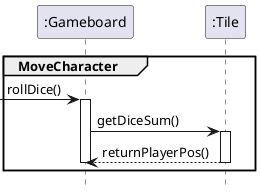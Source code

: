 @startuml

hide footbox
group MoveCharacter 
    participant ":Gameboard" as gb
    participant ":Tile" as tl

    
    -> gb : rollDice()
    activate gb
    gb -> tl : getDiceSum()
    activate tl
    tl --> gb : returnPlayerPos()
    deactivate tl
    deactivate gb

end



@enduml